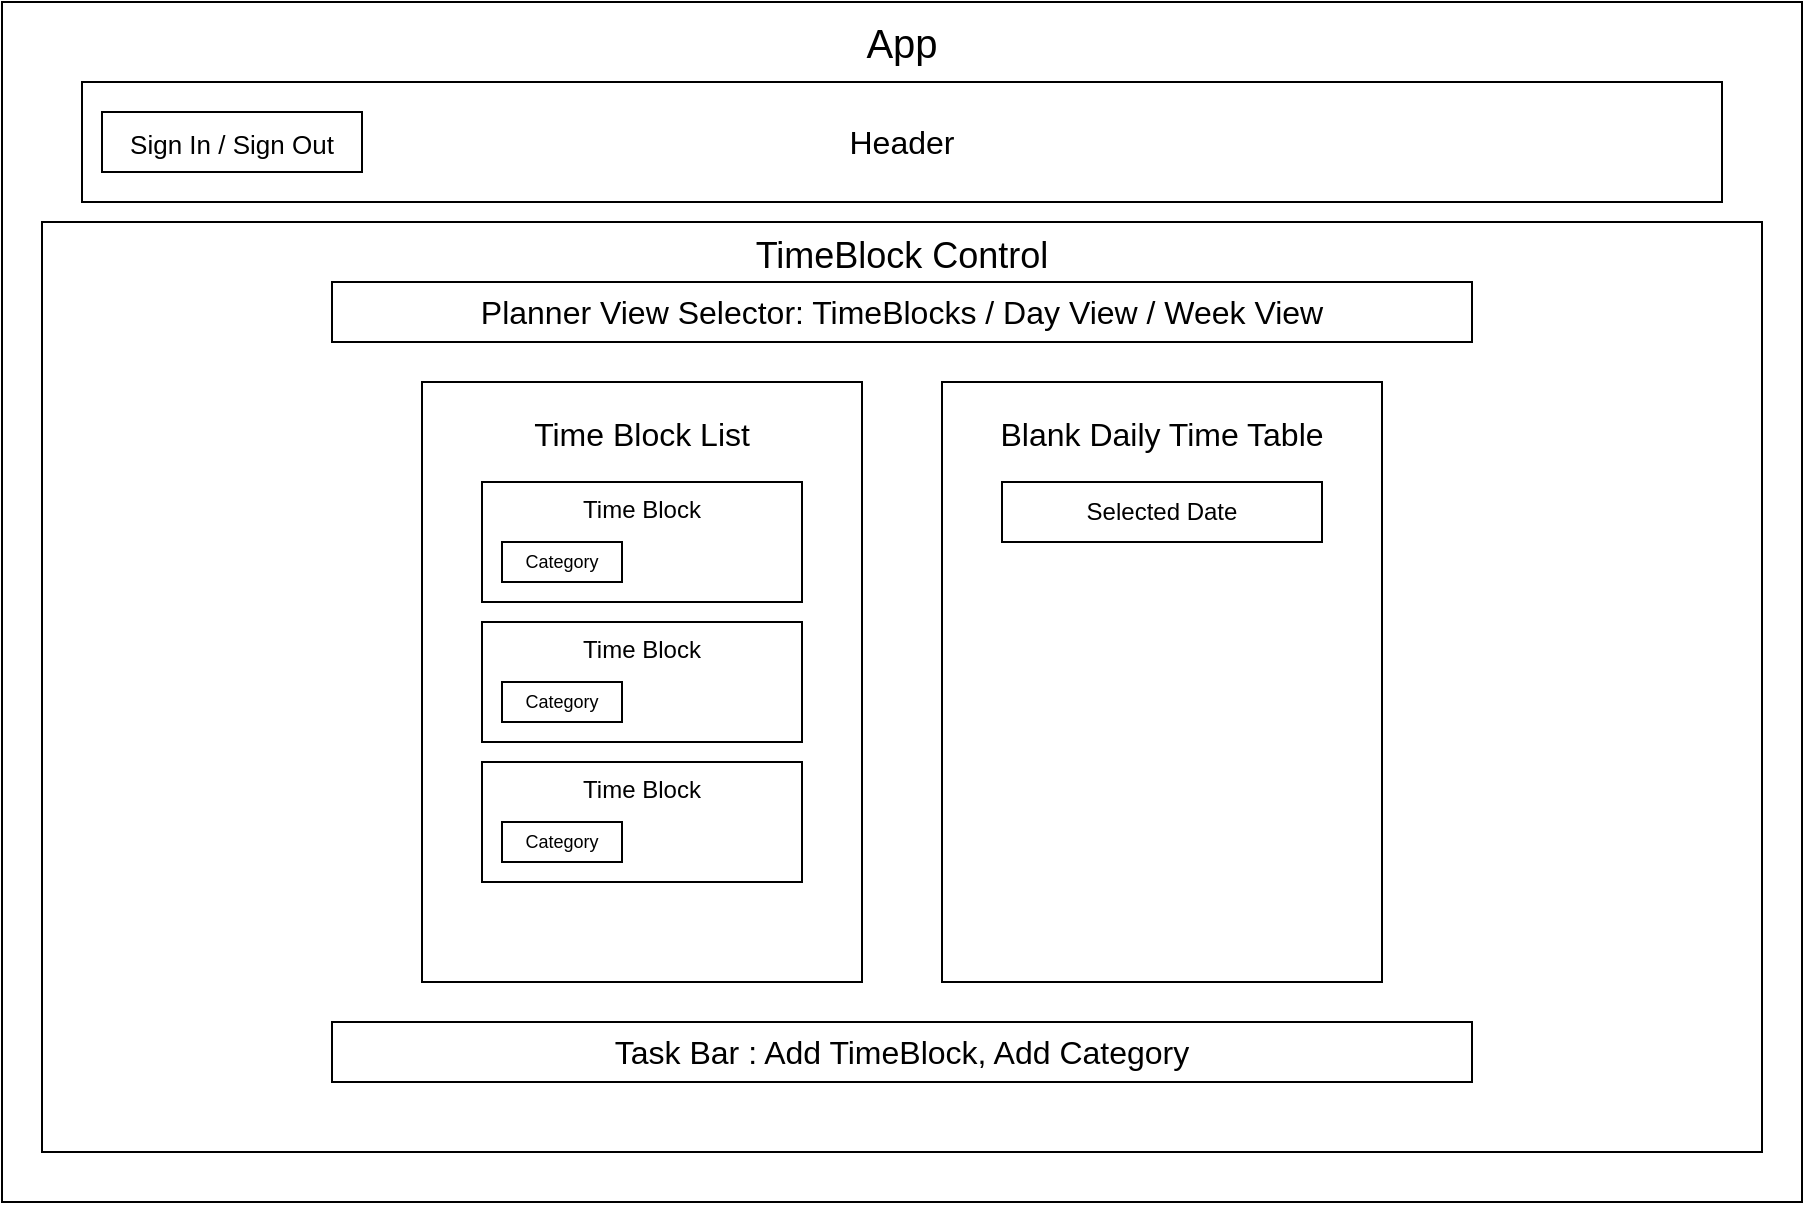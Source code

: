 <mxfile>
    <diagram name="Page-1" id="YI9PkLjTfyj3WVKVnAyu">
        <mxGraphModel dx="1130" dy="779" grid="1" gridSize="10" guides="1" tooltips="1" connect="1" arrows="1" fold="1" page="1" pageScale="1" pageWidth="850" pageHeight="1100" math="0" shadow="0">
            <root>
                <mxCell id="0"/>
                <mxCell id="1" parent="0"/>
                <mxCell id="zqM3rMFpBtw1R0VoXdJV-1" value="" style="rounded=0;whiteSpace=wrap;html=1;fontSize=13;" parent="1" vertex="1">
                    <mxGeometry x="10" y="10" width="900" height="600" as="geometry"/>
                </mxCell>
                <mxCell id="zqM3rMFpBtw1R0VoXdJV-2" value="&lt;font style=&quot;font-size: 20px;&quot;&gt;App&lt;br style=&quot;font-size: 20px;&quot;&gt;&lt;/font&gt;" style="text;strokeColor=none;align=center;fillColor=none;html=1;verticalAlign=middle;whiteSpace=wrap;rounded=0;fontSize=20;" parent="1" vertex="1">
                    <mxGeometry x="426.25" y="10" width="67.5" height="40" as="geometry"/>
                </mxCell>
                <mxCell id="zqM3rMFpBtw1R0VoXdJV-3" value="TimeBlock Control" style="rounded=0;whiteSpace=wrap;html=1;verticalAlign=top;fontSize=18;" parent="1" vertex="1">
                    <mxGeometry x="30" y="120" width="860" height="465" as="geometry"/>
                </mxCell>
                <mxCell id="zqM3rMFpBtw1R0VoXdJV-11" value="Time Block List" style="rounded=0;whiteSpace=wrap;html=1;spacingTop=10;verticalAlign=top;spacing=2;spacingBottom=0;horizontal=1;fontSize=16;" parent="1" vertex="1">
                    <mxGeometry x="220" y="200" width="220" height="300" as="geometry"/>
                </mxCell>
                <mxCell id="zqM3rMFpBtw1R0VoXdJV-5" value="Time Block" style="rounded=0;whiteSpace=wrap;html=1;spacingLeft=0;verticalAlign=top;" parent="1" vertex="1">
                    <mxGeometry x="250" y="250" width="160" height="60" as="geometry"/>
                </mxCell>
                <mxCell id="zqM3rMFpBtw1R0VoXdJV-6" value="Category" style="rounded=0;whiteSpace=wrap;html=1;fontSize=9;" parent="1" vertex="1">
                    <mxGeometry x="260" y="280" width="60" height="20" as="geometry"/>
                </mxCell>
                <mxCell id="zqM3rMFpBtw1R0VoXdJV-12" value="Blank Daily Time Table" style="rounded=0;whiteSpace=wrap;html=1;fontSize=16;verticalAlign=top;spacingTop=10;" parent="1" vertex="1">
                    <mxGeometry x="480" y="200" width="220" height="300" as="geometry"/>
                </mxCell>
                <mxCell id="2" value="Time Block" style="rounded=0;whiteSpace=wrap;html=1;verticalAlign=top;" parent="1" vertex="1">
                    <mxGeometry x="250" y="320" width="160" height="60" as="geometry"/>
                </mxCell>
                <mxCell id="3" value="Time Block" style="rounded=0;whiteSpace=wrap;html=1;verticalAlign=top;" parent="1" vertex="1">
                    <mxGeometry x="250" y="390" width="160" height="60" as="geometry"/>
                </mxCell>
                <mxCell id="4" value="Category" style="rounded=0;whiteSpace=wrap;html=1;fontSize=9;" parent="1" vertex="1">
                    <mxGeometry x="260" y="350" width="60" height="20" as="geometry"/>
                </mxCell>
                <mxCell id="5" value="Category" style="rounded=0;whiteSpace=wrap;html=1;fontSize=9;" parent="1" vertex="1">
                    <mxGeometry x="260" y="420" width="60" height="20" as="geometry"/>
                </mxCell>
                <mxCell id="6" value="Planner View Selector: TimeBlocks / Day View / Week View" style="rounded=0;whiteSpace=wrap;html=1;fontSize=16;" parent="1" vertex="1">
                    <mxGeometry x="175" y="150" width="570" height="30" as="geometry"/>
                </mxCell>
                <mxCell id="8" value="Header" style="rounded=0;whiteSpace=wrap;html=1;fontSize=16;" parent="1" vertex="1">
                    <mxGeometry x="50" y="50" width="820" height="60" as="geometry"/>
                </mxCell>
                <mxCell id="9" value="&lt;font style=&quot;font-size: 13px;&quot;&gt;Sign In / Sign Out&lt;/font&gt;" style="rounded=0;whiteSpace=wrap;html=1;fontSize=16;" parent="1" vertex="1">
                    <mxGeometry x="60" y="65" width="130" height="30" as="geometry"/>
                </mxCell>
                <mxCell id="10" value="Task Bar : Add TimeBlock, Add Category" style="rounded=0;whiteSpace=wrap;html=1;fontSize=16;" parent="1" vertex="1">
                    <mxGeometry x="175" y="520" width="570" height="30" as="geometry"/>
                </mxCell>
                <mxCell id="11" value="Selected Date" style="rounded=0;whiteSpace=wrap;html=1;" vertex="1" parent="1">
                    <mxGeometry x="510" y="250" width="160" height="30" as="geometry"/>
                </mxCell>
            </root>
        </mxGraphModel>
    </diagram>
</mxfile>